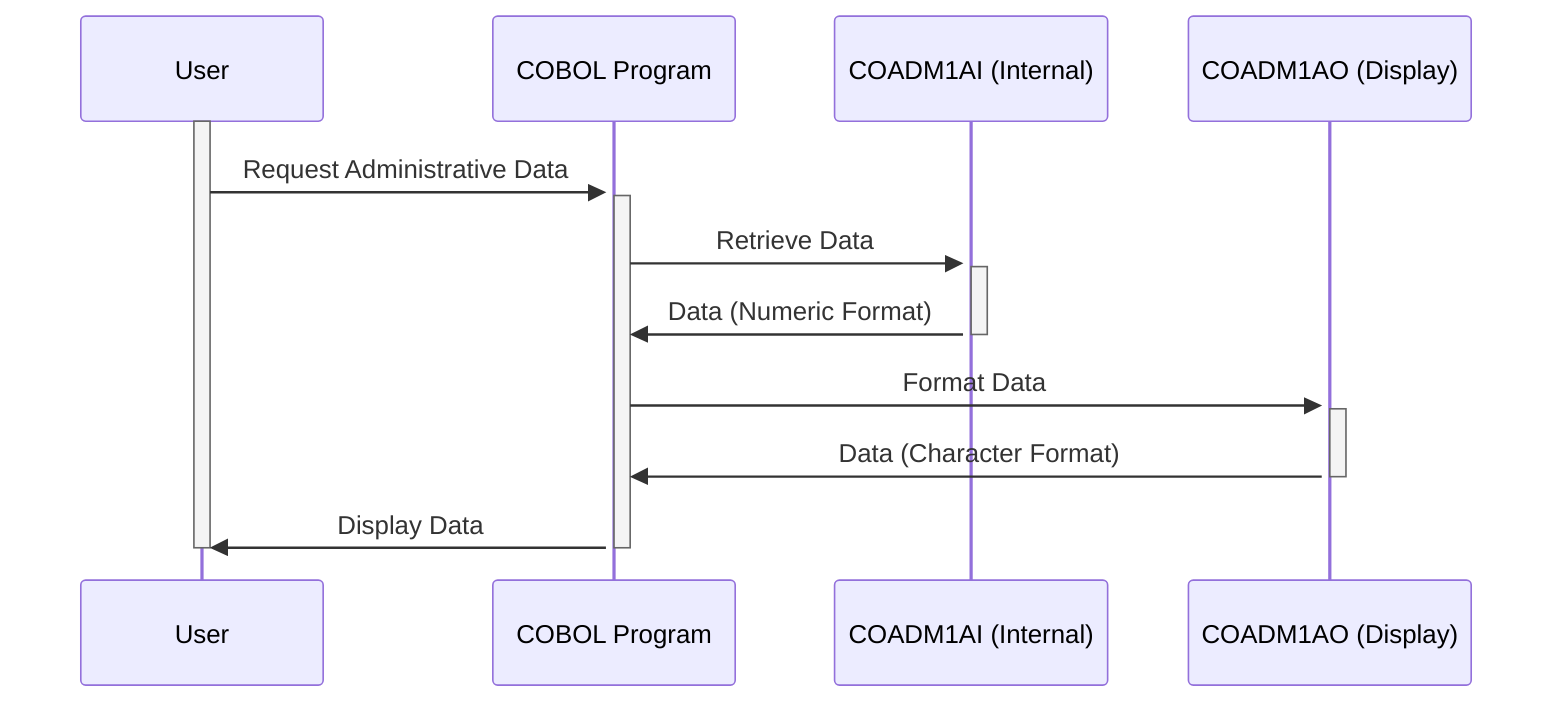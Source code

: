 sequenceDiagram
    participant User
    participant COBOL Program
    participant COADM1AI (Internal)
    participant COADM1AO (Display)

    activate User
    User->>+COBOL Program: Request Administrative Data
    activate COBOL Program
    COBOL Program->>+COADM1AI (Internal): Retrieve Data
    activate COADM1AI (Internal)
    COADM1AI (Internal)->>COBOL Program: Data (Numeric Format)
    deactivate COADM1AI (Internal)
    COBOL Program->>+COADM1AO (Display): Format Data
    activate COADM1AO (Display)
    COADM1AO (Display)->>COBOL Program: Data (Character Format)
    deactivate COADM1AO (Display)
    COBOL Program->>User: Display Data
    deactivate User
    deactivate COBOL Program